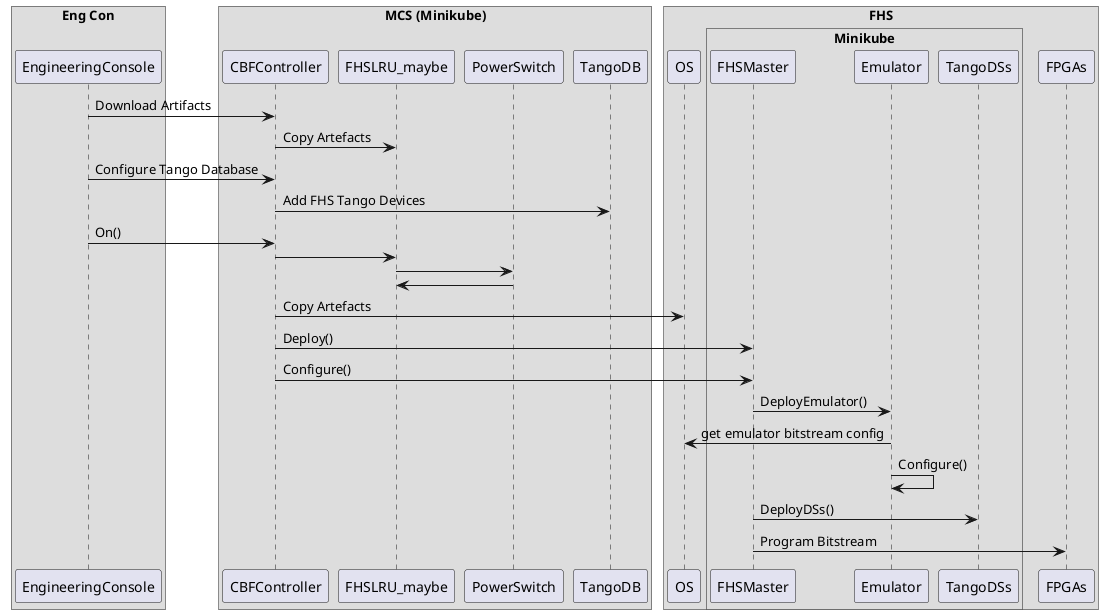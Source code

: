@startuml FHS Deployment

skinparam Shadowing false
!pragma teoz true

box Eng Con
participant EngineeringConsole
end box

box MCS (Minikube)
participant CBFController
participant FHSLRU_maybe
participant PowerSwitch
participant TangoDB
end box

box FHS
participant OS

box Minikube
participant FHSMaster
participant Emulator
participant TangoDSs

end box
participant FPGAs
end box


EngineeringConsole -> CBFController: Download Artifacts
CBFController -> FHSLRU_maybe: Copy Artefacts
EngineeringConsole -> CBFController: Configure Tango Database
CBFController -> TangoDB: Add FHS Tango Devices
EngineeringConsole -> CBFController: On()
CBFController -> FHSLRU_maybe
FHSLRU_maybe -> PowerSwitch
PowerSwitch -> FHSLRU_maybe
CBFController -> OS: Copy Artefacts
CBFController -> FHSMaster: Deploy()
CBFController -> FHSMaster: Configure()
FHSMaster -> Emulator: DeployEmulator()
Emulator -> OS: get emulator bitstream config
Emulator -> Emulator: Configure()
FHSMaster -> TangoDSs: DeployDSs()
FHSMaster -> FPGAs: Program Bitstream 


@enduml
